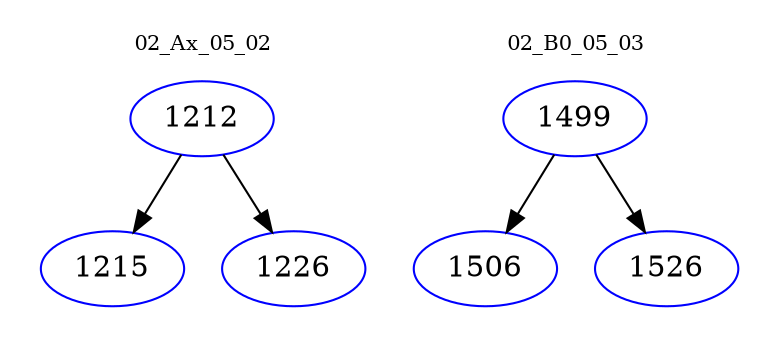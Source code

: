 digraph{
subgraph cluster_0 {
color = white
label = "02_Ax_05_02";
fontsize=10;
T0_1212 [label="1212", color="blue"]
T0_1212 -> T0_1215 [color="black"]
T0_1215 [label="1215", color="blue"]
T0_1212 -> T0_1226 [color="black"]
T0_1226 [label="1226", color="blue"]
}
subgraph cluster_1 {
color = white
label = "02_B0_05_03";
fontsize=10;
T1_1499 [label="1499", color="blue"]
T1_1499 -> T1_1506 [color="black"]
T1_1506 [label="1506", color="blue"]
T1_1499 -> T1_1526 [color="black"]
T1_1526 [label="1526", color="blue"]
}
}
